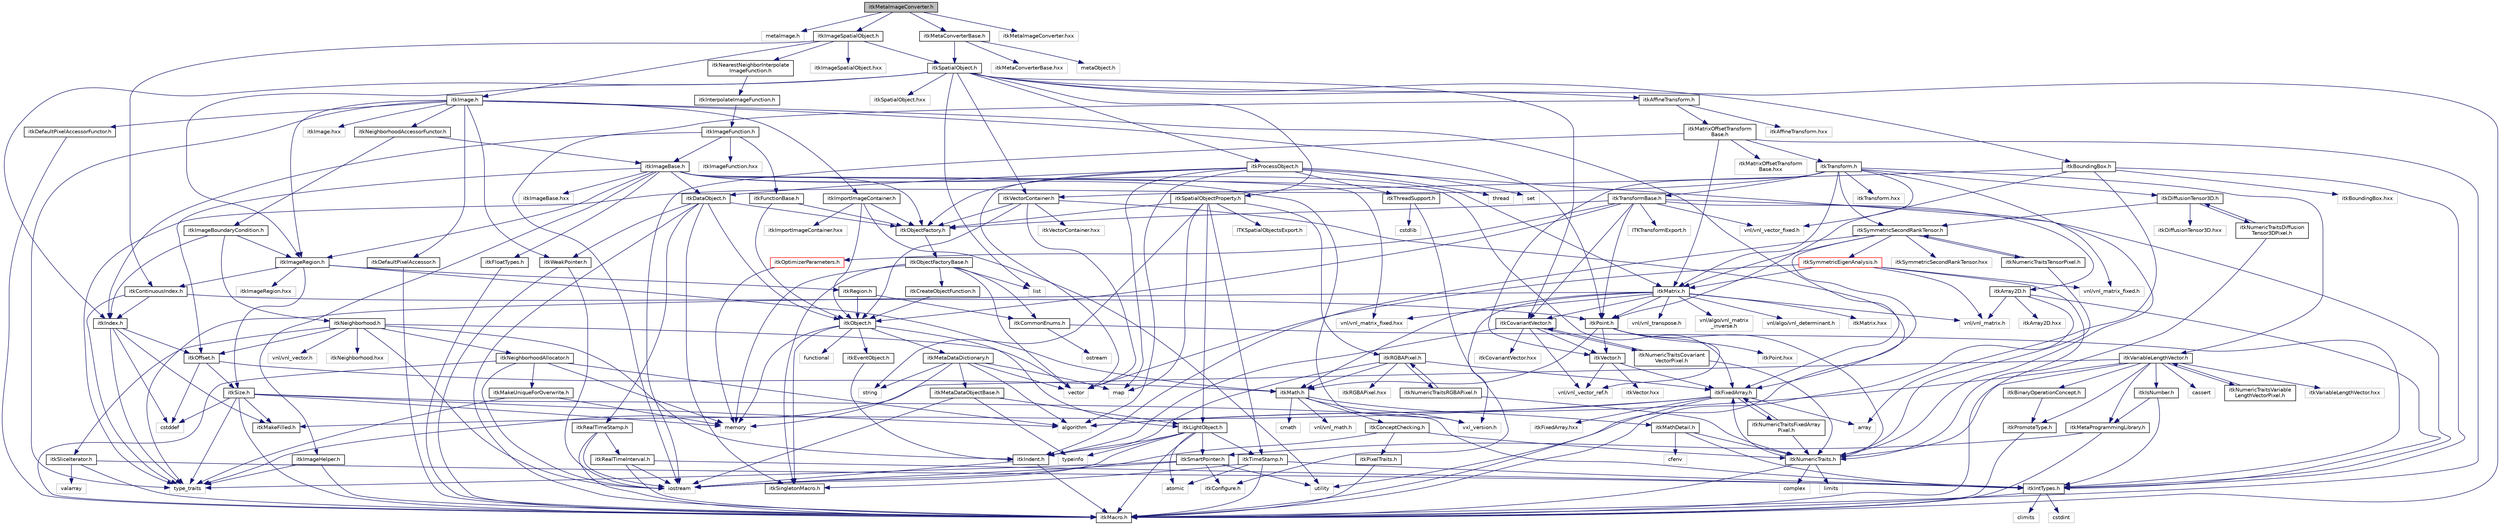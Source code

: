 digraph "itkMetaImageConverter.h"
{
 // LATEX_PDF_SIZE
  edge [fontname="Helvetica",fontsize="10",labelfontname="Helvetica",labelfontsize="10"];
  node [fontname="Helvetica",fontsize="10",shape=record];
  Node1 [label="itkMetaImageConverter.h",height=0.2,width=0.4,color="black", fillcolor="grey75", style="filled", fontcolor="black",tooltip=" "];
  Node1 -> Node2 [color="midnightblue",fontsize="10",style="solid",fontname="Helvetica"];
  Node2 [label="metaImage.h",height=0.2,width=0.4,color="grey75", fillcolor="white", style="filled",tooltip=" "];
  Node1 -> Node3 [color="midnightblue",fontsize="10",style="solid",fontname="Helvetica"];
  Node3 [label="itkMetaConverterBase.h",height=0.2,width=0.4,color="black", fillcolor="white", style="filled",URL="$itkMetaConverterBase_8h.html",tooltip=" "];
  Node3 -> Node4 [color="midnightblue",fontsize="10",style="solid",fontname="Helvetica"];
  Node4 [label="itkSpatialObject.h",height=0.2,width=0.4,color="black", fillcolor="white", style="filled",URL="$itkSpatialObject_8h.html",tooltip=" "];
  Node4 -> Node5 [color="midnightblue",fontsize="10",style="solid",fontname="Helvetica"];
  Node5 [label="itkCovariantVector.h",height=0.2,width=0.4,color="black", fillcolor="white", style="filled",URL="$itkCovariantVector_8h.html",tooltip=" "];
  Node5 -> Node6 [color="midnightblue",fontsize="10",style="solid",fontname="Helvetica"];
  Node6 [label="itkIndent.h",height=0.2,width=0.4,color="black", fillcolor="white", style="filled",URL="$itkIndent_8h.html",tooltip=" "];
  Node6 -> Node7 [color="midnightblue",fontsize="10",style="solid",fontname="Helvetica"];
  Node7 [label="itkMacro.h",height=0.2,width=0.4,color="black", fillcolor="white", style="filled",URL="$itkMacro_8h.html",tooltip=" "];
  Node6 -> Node8 [color="midnightblue",fontsize="10",style="solid",fontname="Helvetica"];
  Node8 [label="iostream",height=0.2,width=0.4,color="grey75", fillcolor="white", style="filled",tooltip=" "];
  Node5 -> Node9 [color="midnightblue",fontsize="10",style="solid",fontname="Helvetica"];
  Node9 [label="itkVector.h",height=0.2,width=0.4,color="black", fillcolor="white", style="filled",URL="$itkVector_8h.html",tooltip=" "];
  Node9 -> Node10 [color="midnightblue",fontsize="10",style="solid",fontname="Helvetica"];
  Node10 [label="itkFixedArray.h",height=0.2,width=0.4,color="black", fillcolor="white", style="filled",URL="$itkFixedArray_8h.html",tooltip=" "];
  Node10 -> Node7 [color="midnightblue",fontsize="10",style="solid",fontname="Helvetica"];
  Node10 -> Node11 [color="midnightblue",fontsize="10",style="solid",fontname="Helvetica"];
  Node11 [label="itkMakeFilled.h",height=0.2,width=0.4,color="black", fillcolor="white", style="filled",URL="$itkMakeFilled_8h.html",tooltip=" "];
  Node10 -> Node12 [color="midnightblue",fontsize="10",style="solid",fontname="Helvetica"];
  Node12 [label="algorithm",height=0.2,width=0.4,color="grey75", fillcolor="white", style="filled",tooltip=" "];
  Node10 -> Node13 [color="midnightblue",fontsize="10",style="solid",fontname="Helvetica"];
  Node13 [label="array",height=0.2,width=0.4,color="grey75", fillcolor="white", style="filled",tooltip=" "];
  Node10 -> Node14 [color="midnightblue",fontsize="10",style="solid",fontname="Helvetica"];
  Node14 [label="itkFixedArray.hxx",height=0.2,width=0.4,color="grey75", fillcolor="white", style="filled",tooltip=" "];
  Node10 -> Node15 [color="midnightblue",fontsize="10",style="solid",fontname="Helvetica"];
  Node15 [label="itkNumericTraitsFixedArray\lPixel.h",height=0.2,width=0.4,color="black", fillcolor="white", style="filled",URL="$itkNumericTraitsFixedArrayPixel_8h.html",tooltip=" "];
  Node15 -> Node16 [color="midnightblue",fontsize="10",style="solid",fontname="Helvetica"];
  Node16 [label="itkNumericTraits.h",height=0.2,width=0.4,color="black", fillcolor="white", style="filled",URL="$itkNumericTraits_8h.html",tooltip=" "];
  Node16 -> Node7 [color="midnightblue",fontsize="10",style="solid",fontname="Helvetica"];
  Node16 -> Node17 [color="midnightblue",fontsize="10",style="solid",fontname="Helvetica"];
  Node17 [label="limits",height=0.2,width=0.4,color="grey75", fillcolor="white", style="filled",tooltip=" "];
  Node16 -> Node18 [color="midnightblue",fontsize="10",style="solid",fontname="Helvetica"];
  Node18 [label="complex",height=0.2,width=0.4,color="grey75", fillcolor="white", style="filled",tooltip=" "];
  Node16 -> Node10 [color="midnightblue",fontsize="10",style="solid",fontname="Helvetica"];
  Node15 -> Node10 [color="midnightblue",fontsize="10",style="solid",fontname="Helvetica"];
  Node9 -> Node19 [color="midnightblue",fontsize="10",style="solid",fontname="Helvetica"];
  Node19 [label="vnl/vnl_vector_ref.h",height=0.2,width=0.4,color="grey75", fillcolor="white", style="filled",tooltip=" "];
  Node9 -> Node20 [color="midnightblue",fontsize="10",style="solid",fontname="Helvetica"];
  Node20 [label="itkVector.hxx",height=0.2,width=0.4,color="grey75", fillcolor="white", style="filled",tooltip=" "];
  Node5 -> Node19 [color="midnightblue",fontsize="10",style="solid",fontname="Helvetica"];
  Node5 -> Node21 [color="midnightblue",fontsize="10",style="solid",fontname="Helvetica"];
  Node21 [label="itkNumericTraitsCovariant\lVectorPixel.h",height=0.2,width=0.4,color="black", fillcolor="white", style="filled",URL="$itkNumericTraitsCovariantVectorPixel_8h.html",tooltip=" "];
  Node21 -> Node16 [color="midnightblue",fontsize="10",style="solid",fontname="Helvetica"];
  Node21 -> Node5 [color="midnightblue",fontsize="10",style="solid",fontname="Helvetica"];
  Node5 -> Node22 [color="midnightblue",fontsize="10",style="solid",fontname="Helvetica"];
  Node22 [label="itkCovariantVector.hxx",height=0.2,width=0.4,color="grey75", fillcolor="white", style="filled",tooltip=" "];
  Node4 -> Node7 [color="midnightblue",fontsize="10",style="solid",fontname="Helvetica"];
  Node4 -> Node23 [color="midnightblue",fontsize="10",style="solid",fontname="Helvetica"];
  Node23 [label="list",height=0.2,width=0.4,color="grey75", fillcolor="white", style="filled",tooltip=" "];
  Node4 -> Node24 [color="midnightblue",fontsize="10",style="solid",fontname="Helvetica"];
  Node24 [label="itkSpatialObjectProperty.h",height=0.2,width=0.4,color="black", fillcolor="white", style="filled",URL="$itkSpatialObjectProperty_8h.html",tooltip=" "];
  Node24 -> Node25 [color="midnightblue",fontsize="10",style="solid",fontname="Helvetica"];
  Node25 [label="string",height=0.2,width=0.4,color="grey75", fillcolor="white", style="filled",tooltip=" "];
  Node24 -> Node26 [color="midnightblue",fontsize="10",style="solid",fontname="Helvetica"];
  Node26 [label="map",height=0.2,width=0.4,color="grey75", fillcolor="white", style="filled",tooltip=" "];
  Node24 -> Node27 [color="midnightblue",fontsize="10",style="solid",fontname="Helvetica"];
  Node27 [label="itkLightObject.h",height=0.2,width=0.4,color="black", fillcolor="white", style="filled",URL="$itkLightObject_8h.html",tooltip=" "];
  Node27 -> Node7 [color="midnightblue",fontsize="10",style="solid",fontname="Helvetica"];
  Node27 -> Node28 [color="midnightblue",fontsize="10",style="solid",fontname="Helvetica"];
  Node28 [label="itkSmartPointer.h",height=0.2,width=0.4,color="black", fillcolor="white", style="filled",URL="$itkSmartPointer_8h.html",tooltip=" "];
  Node28 -> Node8 [color="midnightblue",fontsize="10",style="solid",fontname="Helvetica"];
  Node28 -> Node29 [color="midnightblue",fontsize="10",style="solid",fontname="Helvetica"];
  Node29 [label="utility",height=0.2,width=0.4,color="grey75", fillcolor="white", style="filled",tooltip=" "];
  Node28 -> Node30 [color="midnightblue",fontsize="10",style="solid",fontname="Helvetica"];
  Node30 [label="type_traits",height=0.2,width=0.4,color="grey75", fillcolor="white", style="filled",tooltip=" "];
  Node28 -> Node31 [color="midnightblue",fontsize="10",style="solid",fontname="Helvetica"];
  Node31 [label="itkConfigure.h",height=0.2,width=0.4,color="grey75", fillcolor="white", style="filled",tooltip=" "];
  Node27 -> Node32 [color="midnightblue",fontsize="10",style="solid",fontname="Helvetica"];
  Node32 [label="itkTimeStamp.h",height=0.2,width=0.4,color="black", fillcolor="white", style="filled",URL="$itkTimeStamp_8h.html",tooltip=" "];
  Node32 -> Node7 [color="midnightblue",fontsize="10",style="solid",fontname="Helvetica"];
  Node32 -> Node33 [color="midnightblue",fontsize="10",style="solid",fontname="Helvetica"];
  Node33 [label="itkIntTypes.h",height=0.2,width=0.4,color="black", fillcolor="white", style="filled",URL="$itkIntTypes_8h.html",tooltip=" "];
  Node33 -> Node7 [color="midnightblue",fontsize="10",style="solid",fontname="Helvetica"];
  Node33 -> Node34 [color="midnightblue",fontsize="10",style="solid",fontname="Helvetica"];
  Node34 [label="cstdint",height=0.2,width=0.4,color="grey75", fillcolor="white", style="filled",tooltip=" "];
  Node33 -> Node35 [color="midnightblue",fontsize="10",style="solid",fontname="Helvetica"];
  Node35 [label="climits",height=0.2,width=0.4,color="grey75", fillcolor="white", style="filled",tooltip=" "];
  Node32 -> Node36 [color="midnightblue",fontsize="10",style="solid",fontname="Helvetica"];
  Node36 [label="atomic",height=0.2,width=0.4,color="grey75", fillcolor="white", style="filled",tooltip=" "];
  Node32 -> Node37 [color="midnightblue",fontsize="10",style="solid",fontname="Helvetica"];
  Node37 [label="itkSingletonMacro.h",height=0.2,width=0.4,color="black", fillcolor="white", style="filled",URL="$itkSingletonMacro_8h.html",tooltip=" "];
  Node27 -> Node6 [color="midnightblue",fontsize="10",style="solid",fontname="Helvetica"];
  Node27 -> Node36 [color="midnightblue",fontsize="10",style="solid",fontname="Helvetica"];
  Node27 -> Node8 [color="midnightblue",fontsize="10",style="solid",fontname="Helvetica"];
  Node27 -> Node38 [color="midnightblue",fontsize="10",style="solid",fontname="Helvetica"];
  Node38 [label="typeinfo",height=0.2,width=0.4,color="grey75", fillcolor="white", style="filled",tooltip=" "];
  Node24 -> Node39 [color="midnightblue",fontsize="10",style="solid",fontname="Helvetica"];
  Node39 [label="itkRGBAPixel.h",height=0.2,width=0.4,color="black", fillcolor="white", style="filled",URL="$itkRGBAPixel_8h.html",tooltip=" "];
  Node39 -> Node6 [color="midnightblue",fontsize="10",style="solid",fontname="Helvetica"];
  Node39 -> Node10 [color="midnightblue",fontsize="10",style="solid",fontname="Helvetica"];
  Node39 -> Node40 [color="midnightblue",fontsize="10",style="solid",fontname="Helvetica"];
  Node40 [label="itkMath.h",height=0.2,width=0.4,color="black", fillcolor="white", style="filled",URL="$itkMath_8h.html",tooltip=" "];
  Node40 -> Node41 [color="midnightblue",fontsize="10",style="solid",fontname="Helvetica"];
  Node41 [label="cmath",height=0.2,width=0.4,color="grey75", fillcolor="white", style="filled",tooltip=" "];
  Node40 -> Node42 [color="midnightblue",fontsize="10",style="solid",fontname="Helvetica"];
  Node42 [label="itkMathDetail.h",height=0.2,width=0.4,color="black", fillcolor="white", style="filled",URL="$itkMathDetail_8h.html",tooltip=" "];
  Node42 -> Node33 [color="midnightblue",fontsize="10",style="solid",fontname="Helvetica"];
  Node42 -> Node16 [color="midnightblue",fontsize="10",style="solid",fontname="Helvetica"];
  Node42 -> Node43 [color="midnightblue",fontsize="10",style="solid",fontname="Helvetica"];
  Node43 [label="cfenv",height=0.2,width=0.4,color="grey75", fillcolor="white", style="filled",tooltip=" "];
  Node40 -> Node44 [color="midnightblue",fontsize="10",style="solid",fontname="Helvetica"];
  Node44 [label="itkConceptChecking.h",height=0.2,width=0.4,color="black", fillcolor="white", style="filled",URL="$itkConceptChecking_8h.html",tooltip=" "];
  Node44 -> Node45 [color="midnightblue",fontsize="10",style="solid",fontname="Helvetica"];
  Node45 [label="itkPixelTraits.h",height=0.2,width=0.4,color="black", fillcolor="white", style="filled",URL="$itkPixelTraits_8h.html",tooltip=" "];
  Node45 -> Node7 [color="midnightblue",fontsize="10",style="solid",fontname="Helvetica"];
  Node44 -> Node16 [color="midnightblue",fontsize="10",style="solid",fontname="Helvetica"];
  Node44 -> Node8 [color="midnightblue",fontsize="10",style="solid",fontname="Helvetica"];
  Node40 -> Node46 [color="midnightblue",fontsize="10",style="solid",fontname="Helvetica"];
  Node46 [label="vnl/vnl_math.h",height=0.2,width=0.4,color="grey75", fillcolor="white", style="filled",tooltip=" "];
  Node40 -> Node47 [color="midnightblue",fontsize="10",style="solid",fontname="Helvetica"];
  Node47 [label="vxl_version.h",height=0.2,width=0.4,color="grey75", fillcolor="white", style="filled",tooltip=" "];
  Node39 -> Node48 [color="midnightblue",fontsize="10",style="solid",fontname="Helvetica"];
  Node48 [label="itkNumericTraitsRGBAPixel.h",height=0.2,width=0.4,color="black", fillcolor="white", style="filled",URL="$itkNumericTraitsRGBAPixel_8h.html",tooltip=" "];
  Node48 -> Node16 [color="midnightblue",fontsize="10",style="solid",fontname="Helvetica"];
  Node48 -> Node39 [color="midnightblue",fontsize="10",style="solid",fontname="Helvetica"];
  Node39 -> Node49 [color="midnightblue",fontsize="10",style="solid",fontname="Helvetica"];
  Node49 [label="itkRGBAPixel.hxx",height=0.2,width=0.4,color="grey75", fillcolor="white", style="filled",tooltip=" "];
  Node24 -> Node32 [color="midnightblue",fontsize="10",style="solid",fontname="Helvetica"];
  Node24 -> Node50 [color="midnightblue",fontsize="10",style="solid",fontname="Helvetica"];
  Node50 [label="itkObjectFactory.h",height=0.2,width=0.4,color="black", fillcolor="white", style="filled",URL="$itkObjectFactory_8h.html",tooltip=" "];
  Node50 -> Node51 [color="midnightblue",fontsize="10",style="solid",fontname="Helvetica"];
  Node51 [label="itkObjectFactoryBase.h",height=0.2,width=0.4,color="black", fillcolor="white", style="filled",URL="$itkObjectFactoryBase_8h.html",tooltip=" "];
  Node51 -> Node52 [color="midnightblue",fontsize="10",style="solid",fontname="Helvetica"];
  Node52 [label="itkCreateObjectFunction.h",height=0.2,width=0.4,color="black", fillcolor="white", style="filled",URL="$itkCreateObjectFunction_8h.html",tooltip=" "];
  Node52 -> Node53 [color="midnightblue",fontsize="10",style="solid",fontname="Helvetica"];
  Node53 [label="itkObject.h",height=0.2,width=0.4,color="black", fillcolor="white", style="filled",URL="$itkObject_8h.html",tooltip=" "];
  Node53 -> Node27 [color="midnightblue",fontsize="10",style="solid",fontname="Helvetica"];
  Node53 -> Node54 [color="midnightblue",fontsize="10",style="solid",fontname="Helvetica"];
  Node54 [label="itkEventObject.h",height=0.2,width=0.4,color="black", fillcolor="white", style="filled",URL="$itkEventObject_8h.html",tooltip=" "];
  Node54 -> Node6 [color="midnightblue",fontsize="10",style="solid",fontname="Helvetica"];
  Node53 -> Node55 [color="midnightblue",fontsize="10",style="solid",fontname="Helvetica"];
  Node55 [label="itkMetaDataDictionary.h",height=0.2,width=0.4,color="black", fillcolor="white", style="filled",URL="$itkMetaDataDictionary_8h.html",tooltip=" "];
  Node55 -> Node56 [color="midnightblue",fontsize="10",style="solid",fontname="Helvetica"];
  Node56 [label="itkMetaDataObjectBase.h",height=0.2,width=0.4,color="black", fillcolor="white", style="filled",URL="$itkMetaDataObjectBase_8h.html",tooltip=" "];
  Node56 -> Node27 [color="midnightblue",fontsize="10",style="solid",fontname="Helvetica"];
  Node56 -> Node38 [color="midnightblue",fontsize="10",style="solid",fontname="Helvetica"];
  Node56 -> Node8 [color="midnightblue",fontsize="10",style="solid",fontname="Helvetica"];
  Node55 -> Node12 [color="midnightblue",fontsize="10",style="solid",fontname="Helvetica"];
  Node55 -> Node57 [color="midnightblue",fontsize="10",style="solid",fontname="Helvetica"];
  Node57 [label="vector",height=0.2,width=0.4,color="grey75", fillcolor="white", style="filled",tooltip=" "];
  Node55 -> Node26 [color="midnightblue",fontsize="10",style="solid",fontname="Helvetica"];
  Node55 -> Node25 [color="midnightblue",fontsize="10",style="solid",fontname="Helvetica"];
  Node55 -> Node58 [color="midnightblue",fontsize="10",style="solid",fontname="Helvetica"];
  Node58 [label="memory",height=0.2,width=0.4,color="grey75", fillcolor="white", style="filled",tooltip=" "];
  Node53 -> Node37 [color="midnightblue",fontsize="10",style="solid",fontname="Helvetica"];
  Node53 -> Node59 [color="midnightblue",fontsize="10",style="solid",fontname="Helvetica"];
  Node59 [label="functional",height=0.2,width=0.4,color="grey75", fillcolor="white", style="filled",tooltip=" "];
  Node53 -> Node58 [color="midnightblue",fontsize="10",style="solid",fontname="Helvetica"];
  Node51 -> Node37 [color="midnightblue",fontsize="10",style="solid",fontname="Helvetica"];
  Node51 -> Node60 [color="midnightblue",fontsize="10",style="solid",fontname="Helvetica"];
  Node60 [label="itkCommonEnums.h",height=0.2,width=0.4,color="black", fillcolor="white", style="filled",URL="$itkCommonEnums_8h.html",tooltip=" "];
  Node60 -> Node33 [color="midnightblue",fontsize="10",style="solid",fontname="Helvetica"];
  Node60 -> Node61 [color="midnightblue",fontsize="10",style="solid",fontname="Helvetica"];
  Node61 [label="ostream",height=0.2,width=0.4,color="grey75", fillcolor="white", style="filled",tooltip=" "];
  Node51 -> Node23 [color="midnightblue",fontsize="10",style="solid",fontname="Helvetica"];
  Node51 -> Node58 [color="midnightblue",fontsize="10",style="solid",fontname="Helvetica"];
  Node51 -> Node57 [color="midnightblue",fontsize="10",style="solid",fontname="Helvetica"];
  Node24 -> Node62 [color="midnightblue",fontsize="10",style="solid",fontname="Helvetica"];
  Node62 [label="ITKSpatialObjectsExport.h",height=0.2,width=0.4,color="grey75", fillcolor="white", style="filled",tooltip=" "];
  Node4 -> Node63 [color="midnightblue",fontsize="10",style="solid",fontname="Helvetica"];
  Node63 [label="itkProcessObject.h",height=0.2,width=0.4,color="black", fillcolor="white", style="filled",URL="$itkProcessObject_8h.html",tooltip=" "];
  Node63 -> Node64 [color="midnightblue",fontsize="10",style="solid",fontname="Helvetica"];
  Node64 [label="itkDataObject.h",height=0.2,width=0.4,color="black", fillcolor="white", style="filled",URL="$itkDataObject_8h.html",tooltip=" "];
  Node64 -> Node53 [color="midnightblue",fontsize="10",style="solid",fontname="Helvetica"];
  Node64 -> Node7 [color="midnightblue",fontsize="10",style="solid",fontname="Helvetica"];
  Node64 -> Node37 [color="midnightblue",fontsize="10",style="solid",fontname="Helvetica"];
  Node64 -> Node65 [color="midnightblue",fontsize="10",style="solid",fontname="Helvetica"];
  Node65 [label="itkWeakPointer.h",height=0.2,width=0.4,color="black", fillcolor="white", style="filled",URL="$itkWeakPointer_8h.html",tooltip=" "];
  Node65 -> Node7 [color="midnightblue",fontsize="10",style="solid",fontname="Helvetica"];
  Node65 -> Node8 [color="midnightblue",fontsize="10",style="solid",fontname="Helvetica"];
  Node64 -> Node66 [color="midnightblue",fontsize="10",style="solid",fontname="Helvetica"];
  Node66 [label="itkRealTimeStamp.h",height=0.2,width=0.4,color="black", fillcolor="white", style="filled",URL="$itkRealTimeStamp_8h.html",tooltip=" "];
  Node66 -> Node67 [color="midnightblue",fontsize="10",style="solid",fontname="Helvetica"];
  Node67 [label="itkRealTimeInterval.h",height=0.2,width=0.4,color="black", fillcolor="white", style="filled",URL="$itkRealTimeInterval_8h.html",tooltip=" "];
  Node67 -> Node33 [color="midnightblue",fontsize="10",style="solid",fontname="Helvetica"];
  Node67 -> Node7 [color="midnightblue",fontsize="10",style="solid",fontname="Helvetica"];
  Node67 -> Node8 [color="midnightblue",fontsize="10",style="solid",fontname="Helvetica"];
  Node66 -> Node7 [color="midnightblue",fontsize="10",style="solid",fontname="Helvetica"];
  Node66 -> Node8 [color="midnightblue",fontsize="10",style="solid",fontname="Helvetica"];
  Node64 -> Node50 [color="midnightblue",fontsize="10",style="solid",fontname="Helvetica"];
  Node63 -> Node50 [color="midnightblue",fontsize="10",style="solid",fontname="Helvetica"];
  Node63 -> Node16 [color="midnightblue",fontsize="10",style="solid",fontname="Helvetica"];
  Node63 -> Node68 [color="midnightblue",fontsize="10",style="solid",fontname="Helvetica"];
  Node68 [label="itkThreadSupport.h",height=0.2,width=0.4,color="black", fillcolor="white", style="filled",URL="$itkThreadSupport_8h.html",tooltip=" "];
  Node68 -> Node69 [color="midnightblue",fontsize="10",style="solid",fontname="Helvetica"];
  Node69 [label="cstdlib",height=0.2,width=0.4,color="grey75", fillcolor="white", style="filled",tooltip=" "];
  Node68 -> Node31 [color="midnightblue",fontsize="10",style="solid",fontname="Helvetica"];
  Node63 -> Node57 [color="midnightblue",fontsize="10",style="solid",fontname="Helvetica"];
  Node63 -> Node26 [color="midnightblue",fontsize="10",style="solid",fontname="Helvetica"];
  Node63 -> Node70 [color="midnightblue",fontsize="10",style="solid",fontname="Helvetica"];
  Node70 [label="set",height=0.2,width=0.4,color="grey75", fillcolor="white", style="filled",tooltip=" "];
  Node63 -> Node12 [color="midnightblue",fontsize="10",style="solid",fontname="Helvetica"];
  Node63 -> Node71 [color="midnightblue",fontsize="10",style="solid",fontname="Helvetica"];
  Node71 [label="thread",height=0.2,width=0.4,color="grey75", fillcolor="white", style="filled",tooltip=" "];
  Node4 -> Node72 [color="midnightblue",fontsize="10",style="solid",fontname="Helvetica"];
  Node72 [label="itkIndex.h",height=0.2,width=0.4,color="black", fillcolor="white", style="filled",URL="$itkIndex_8h.html",tooltip=" "];
  Node72 -> Node11 [color="midnightblue",fontsize="10",style="solid",fontname="Helvetica"];
  Node72 -> Node73 [color="midnightblue",fontsize="10",style="solid",fontname="Helvetica"];
  Node73 [label="itkOffset.h",height=0.2,width=0.4,color="black", fillcolor="white", style="filled",URL="$itkOffset_8h.html",tooltip=" "];
  Node73 -> Node74 [color="midnightblue",fontsize="10",style="solid",fontname="Helvetica"];
  Node74 [label="itkSize.h",height=0.2,width=0.4,color="black", fillcolor="white", style="filled",URL="$itkSize_8h.html",tooltip=" "];
  Node74 -> Node33 [color="midnightblue",fontsize="10",style="solid",fontname="Helvetica"];
  Node74 -> Node7 [color="midnightblue",fontsize="10",style="solid",fontname="Helvetica"];
  Node74 -> Node11 [color="midnightblue",fontsize="10",style="solid",fontname="Helvetica"];
  Node74 -> Node12 [color="midnightblue",fontsize="10",style="solid",fontname="Helvetica"];
  Node74 -> Node75 [color="midnightblue",fontsize="10",style="solid",fontname="Helvetica"];
  Node75 [label="cstddef",height=0.2,width=0.4,color="grey75", fillcolor="white", style="filled",tooltip=" "];
  Node74 -> Node30 [color="midnightblue",fontsize="10",style="solid",fontname="Helvetica"];
  Node74 -> Node58 [color="midnightblue",fontsize="10",style="solid",fontname="Helvetica"];
  Node73 -> Node40 [color="midnightblue",fontsize="10",style="solid",fontname="Helvetica"];
  Node73 -> Node75 [color="midnightblue",fontsize="10",style="solid",fontname="Helvetica"];
  Node72 -> Node75 [color="midnightblue",fontsize="10",style="solid",fontname="Helvetica"];
  Node72 -> Node30 [color="midnightblue",fontsize="10",style="solid",fontname="Helvetica"];
  Node4 -> Node76 [color="midnightblue",fontsize="10",style="solid",fontname="Helvetica"];
  Node76 [label="itkImageRegion.h",height=0.2,width=0.4,color="black", fillcolor="white", style="filled",URL="$itkImageRegion_8h.html",tooltip=" "];
  Node76 -> Node77 [color="midnightblue",fontsize="10",style="solid",fontname="Helvetica"];
  Node77 [label="itkRegion.h",height=0.2,width=0.4,color="black", fillcolor="white", style="filled",URL="$itkRegion_8h.html",tooltip=" "];
  Node77 -> Node53 [color="midnightblue",fontsize="10",style="solid",fontname="Helvetica"];
  Node77 -> Node60 [color="midnightblue",fontsize="10",style="solid",fontname="Helvetica"];
  Node76 -> Node74 [color="midnightblue",fontsize="10",style="solid",fontname="Helvetica"];
  Node76 -> Node78 [color="midnightblue",fontsize="10",style="solid",fontname="Helvetica"];
  Node78 [label="itkContinuousIndex.h",height=0.2,width=0.4,color="black", fillcolor="white", style="filled",URL="$itkContinuousIndex_8h.html",tooltip=" "];
  Node78 -> Node79 [color="midnightblue",fontsize="10",style="solid",fontname="Helvetica"];
  Node79 [label="itkPoint.h",height=0.2,width=0.4,color="black", fillcolor="white", style="filled",URL="$itkPoint_8h.html",tooltip=" "];
  Node79 -> Node16 [color="midnightblue",fontsize="10",style="solid",fontname="Helvetica"];
  Node79 -> Node9 [color="midnightblue",fontsize="10",style="solid",fontname="Helvetica"];
  Node79 -> Node19 [color="midnightblue",fontsize="10",style="solid",fontname="Helvetica"];
  Node79 -> Node40 [color="midnightblue",fontsize="10",style="solid",fontname="Helvetica"];
  Node79 -> Node80 [color="midnightblue",fontsize="10",style="solid",fontname="Helvetica"];
  Node80 [label="itkPoint.hxx",height=0.2,width=0.4,color="grey75", fillcolor="white", style="filled",tooltip=" "];
  Node78 -> Node72 [color="midnightblue",fontsize="10",style="solid",fontname="Helvetica"];
  Node78 -> Node30 [color="midnightblue",fontsize="10",style="solid",fontname="Helvetica"];
  Node76 -> Node40 [color="midnightblue",fontsize="10",style="solid",fontname="Helvetica"];
  Node76 -> Node81 [color="midnightblue",fontsize="10",style="solid",fontname="Helvetica"];
  Node81 [label="itkImageRegion.hxx",height=0.2,width=0.4,color="grey75", fillcolor="white", style="filled",tooltip=" "];
  Node4 -> Node82 [color="midnightblue",fontsize="10",style="solid",fontname="Helvetica"];
  Node82 [label="itkAffineTransform.h",height=0.2,width=0.4,color="black", fillcolor="white", style="filled",URL="$itkAffineTransform_8h.html",tooltip=" "];
  Node82 -> Node83 [color="midnightblue",fontsize="10",style="solid",fontname="Helvetica"];
  Node83 [label="itkMatrixOffsetTransform\lBase.h",height=0.2,width=0.4,color="black", fillcolor="white", style="filled",URL="$itkMatrixOffsetTransformBase_8h.html",tooltip=" "];
  Node83 -> Node7 [color="midnightblue",fontsize="10",style="solid",fontname="Helvetica"];
  Node83 -> Node84 [color="midnightblue",fontsize="10",style="solid",fontname="Helvetica"];
  Node84 [label="itkMatrix.h",height=0.2,width=0.4,color="black", fillcolor="white", style="filled",URL="$itkMatrix_8h.html",tooltip=" "];
  Node84 -> Node79 [color="midnightblue",fontsize="10",style="solid",fontname="Helvetica"];
  Node84 -> Node5 [color="midnightblue",fontsize="10",style="solid",fontname="Helvetica"];
  Node84 -> Node47 [color="midnightblue",fontsize="10",style="solid",fontname="Helvetica"];
  Node84 -> Node85 [color="midnightblue",fontsize="10",style="solid",fontname="Helvetica"];
  Node85 [label="vnl/vnl_matrix_fixed.hxx",height=0.2,width=0.4,color="grey75", fillcolor="white", style="filled",tooltip=" "];
  Node84 -> Node86 [color="midnightblue",fontsize="10",style="solid",fontname="Helvetica"];
  Node86 [label="vnl/vnl_transpose.h",height=0.2,width=0.4,color="grey75", fillcolor="white", style="filled",tooltip=" "];
  Node84 -> Node87 [color="midnightblue",fontsize="10",style="solid",fontname="Helvetica"];
  Node87 [label="vnl/algo/vnl_matrix\l_inverse.h",height=0.2,width=0.4,color="grey75", fillcolor="white", style="filled",tooltip=" "];
  Node84 -> Node88 [color="midnightblue",fontsize="10",style="solid",fontname="Helvetica"];
  Node88 [label="vnl/vnl_matrix.h",height=0.2,width=0.4,color="grey75", fillcolor="white", style="filled",tooltip=" "];
  Node84 -> Node89 [color="midnightblue",fontsize="10",style="solid",fontname="Helvetica"];
  Node89 [label="vnl/algo/vnl_determinant.h",height=0.2,width=0.4,color="grey75", fillcolor="white", style="filled",tooltip=" "];
  Node84 -> Node40 [color="midnightblue",fontsize="10",style="solid",fontname="Helvetica"];
  Node84 -> Node30 [color="midnightblue",fontsize="10",style="solid",fontname="Helvetica"];
  Node84 -> Node90 [color="midnightblue",fontsize="10",style="solid",fontname="Helvetica"];
  Node90 [label="itkMatrix.hxx",height=0.2,width=0.4,color="grey75", fillcolor="white", style="filled",tooltip=" "];
  Node83 -> Node91 [color="midnightblue",fontsize="10",style="solid",fontname="Helvetica"];
  Node91 [label="itkTransform.h",height=0.2,width=0.4,color="black", fillcolor="white", style="filled",URL="$itkTransform_8h.html",tooltip=" "];
  Node91 -> Node30 [color="midnightblue",fontsize="10",style="solid",fontname="Helvetica"];
  Node91 -> Node92 [color="midnightblue",fontsize="10",style="solid",fontname="Helvetica"];
  Node92 [label="itkTransformBase.h",height=0.2,width=0.4,color="black", fillcolor="white", style="filled",URL="$itkTransformBase_8h.html",tooltip=" "];
  Node92 -> Node93 [color="midnightblue",fontsize="10",style="solid",fontname="Helvetica"];
  Node93 [label="ITKTransformExport.h",height=0.2,width=0.4,color="grey75", fillcolor="white", style="filled",tooltip=" "];
  Node92 -> Node53 [color="midnightblue",fontsize="10",style="solid",fontname="Helvetica"];
  Node92 -> Node79 [color="midnightblue",fontsize="10",style="solid",fontname="Helvetica"];
  Node92 -> Node5 [color="midnightblue",fontsize="10",style="solid",fontname="Helvetica"];
  Node92 -> Node94 [color="midnightblue",fontsize="10",style="solid",fontname="Helvetica"];
  Node94 [label="vnl/vnl_vector_fixed.h",height=0.2,width=0.4,color="grey75", fillcolor="white", style="filled",tooltip=" "];
  Node92 -> Node95 [color="midnightblue",fontsize="10",style="solid",fontname="Helvetica"];
  Node95 [label="itkArray2D.h",height=0.2,width=0.4,color="black", fillcolor="white", style="filled",URL="$itkArray2D_8h.html",tooltip=" "];
  Node95 -> Node7 [color="midnightblue",fontsize="10",style="solid",fontname="Helvetica"];
  Node95 -> Node33 [color="midnightblue",fontsize="10",style="solid",fontname="Helvetica"];
  Node95 -> Node88 [color="midnightblue",fontsize="10",style="solid",fontname="Helvetica"];
  Node95 -> Node96 [color="midnightblue",fontsize="10",style="solid",fontname="Helvetica"];
  Node96 [label="itkArray2D.hxx",height=0.2,width=0.4,color="grey75", fillcolor="white", style="filled",tooltip=" "];
  Node92 -> Node97 [color="midnightblue",fontsize="10",style="solid",fontname="Helvetica"];
  Node97 [label="itkOptimizerParameters.h",height=0.2,width=0.4,color="red", fillcolor="white", style="filled",URL="$itkOptimizerParameters_8h.html",tooltip=" "];
  Node97 -> Node58 [color="midnightblue",fontsize="10",style="solid",fontname="Helvetica"];
  Node92 -> Node50 [color="midnightblue",fontsize="10",style="solid",fontname="Helvetica"];
  Node92 -> Node33 [color="midnightblue",fontsize="10",style="solid",fontname="Helvetica"];
  Node91 -> Node9 [color="midnightblue",fontsize="10",style="solid",fontname="Helvetica"];
  Node91 -> Node102 [color="midnightblue",fontsize="10",style="solid",fontname="Helvetica"];
  Node102 [label="itkSymmetricSecondRankTensor.h",height=0.2,width=0.4,color="black", fillcolor="white", style="filled",URL="$itkSymmetricSecondRankTensor_8h.html",tooltip=" "];
  Node102 -> Node6 [color="midnightblue",fontsize="10",style="solid",fontname="Helvetica"];
  Node102 -> Node10 [color="midnightblue",fontsize="10",style="solid",fontname="Helvetica"];
  Node102 -> Node84 [color="midnightblue",fontsize="10",style="solid",fontname="Helvetica"];
  Node102 -> Node103 [color="midnightblue",fontsize="10",style="solid",fontname="Helvetica"];
  Node103 [label="itkSymmetricEigenAnalysis.h",height=0.2,width=0.4,color="red", fillcolor="white", style="filled",URL="$itkSymmetricEigenAnalysis_8h.html",tooltip=" "];
  Node103 -> Node7 [color="midnightblue",fontsize="10",style="solid",fontname="Helvetica"];
  Node103 -> Node57 [color="midnightblue",fontsize="10",style="solid",fontname="Helvetica"];
  Node103 -> Node88 [color="midnightblue",fontsize="10",style="solid",fontname="Helvetica"];
  Node103 -> Node107 [color="midnightblue",fontsize="10",style="solid",fontname="Helvetica"];
  Node107 [label="vnl/vnl_matrix_fixed.h",height=0.2,width=0.4,color="grey75", fillcolor="white", style="filled",tooltip=" "];
  Node103 -> Node84 [color="midnightblue",fontsize="10",style="solid",fontname="Helvetica"];
  Node102 -> Node109 [color="midnightblue",fontsize="10",style="solid",fontname="Helvetica"];
  Node109 [label="itkNumericTraitsTensorPixel.h",height=0.2,width=0.4,color="black", fillcolor="white", style="filled",URL="$itkNumericTraitsTensorPixel_8h.html",tooltip=" "];
  Node109 -> Node16 [color="midnightblue",fontsize="10",style="solid",fontname="Helvetica"];
  Node109 -> Node102 [color="midnightblue",fontsize="10",style="solid",fontname="Helvetica"];
  Node102 -> Node110 [color="midnightblue",fontsize="10",style="solid",fontname="Helvetica"];
  Node110 [label="itkSymmetricSecondRankTensor.hxx",height=0.2,width=0.4,color="grey75", fillcolor="white", style="filled",tooltip=" "];
  Node91 -> Node111 [color="midnightblue",fontsize="10",style="solid",fontname="Helvetica"];
  Node111 [label="itkDiffusionTensor3D.h",height=0.2,width=0.4,color="black", fillcolor="white", style="filled",URL="$itkDiffusionTensor3D_8h.html",tooltip=" "];
  Node111 -> Node102 [color="midnightblue",fontsize="10",style="solid",fontname="Helvetica"];
  Node111 -> Node112 [color="midnightblue",fontsize="10",style="solid",fontname="Helvetica"];
  Node112 [label="itkNumericTraitsDiffusion\lTensor3DPixel.h",height=0.2,width=0.4,color="black", fillcolor="white", style="filled",URL="$itkNumericTraitsDiffusionTensor3DPixel_8h.html",tooltip=" "];
  Node112 -> Node16 [color="midnightblue",fontsize="10",style="solid",fontname="Helvetica"];
  Node112 -> Node111 [color="midnightblue",fontsize="10",style="solid",fontname="Helvetica"];
  Node111 -> Node113 [color="midnightblue",fontsize="10",style="solid",fontname="Helvetica"];
  Node113 [label="itkDiffusionTensor3D.hxx",height=0.2,width=0.4,color="grey75", fillcolor="white", style="filled",tooltip=" "];
  Node91 -> Node114 [color="midnightblue",fontsize="10",style="solid",fontname="Helvetica"];
  Node114 [label="itkVariableLengthVector.h",height=0.2,width=0.4,color="black", fillcolor="white", style="filled",URL="$itkVariableLengthVector_8h.html",tooltip=" "];
  Node114 -> Node115 [color="midnightblue",fontsize="10",style="solid",fontname="Helvetica"];
  Node115 [label="cassert",height=0.2,width=0.4,color="grey75", fillcolor="white", style="filled",tooltip=" "];
  Node114 -> Node12 [color="midnightblue",fontsize="10",style="solid",fontname="Helvetica"];
  Node114 -> Node30 [color="midnightblue",fontsize="10",style="solid",fontname="Helvetica"];
  Node114 -> Node16 [color="midnightblue",fontsize="10",style="solid",fontname="Helvetica"];
  Node114 -> Node116 [color="midnightblue",fontsize="10",style="solid",fontname="Helvetica"];
  Node116 [label="itkMetaProgrammingLibrary.h",height=0.2,width=0.4,color="black", fillcolor="white", style="filled",URL="$itkMetaProgrammingLibrary_8h.html",tooltip=" "];
  Node116 -> Node7 [color="midnightblue",fontsize="10",style="solid",fontname="Helvetica"];
  Node116 -> Node28 [color="midnightblue",fontsize="10",style="solid",fontname="Helvetica"];
  Node114 -> Node117 [color="midnightblue",fontsize="10",style="solid",fontname="Helvetica"];
  Node117 [label="itkIsNumber.h",height=0.2,width=0.4,color="black", fillcolor="white", style="filled",URL="$itkIsNumber_8h.html",tooltip=" "];
  Node117 -> Node116 [color="midnightblue",fontsize="10",style="solid",fontname="Helvetica"];
  Node117 -> Node33 [color="midnightblue",fontsize="10",style="solid",fontname="Helvetica"];
  Node114 -> Node118 [color="midnightblue",fontsize="10",style="solid",fontname="Helvetica"];
  Node118 [label="itkPromoteType.h",height=0.2,width=0.4,color="black", fillcolor="white", style="filled",URL="$itkPromoteType_8h.html",tooltip=" "];
  Node118 -> Node7 [color="midnightblue",fontsize="10",style="solid",fontname="Helvetica"];
  Node114 -> Node119 [color="midnightblue",fontsize="10",style="solid",fontname="Helvetica"];
  Node119 [label="itkBinaryOperationConcept.h",height=0.2,width=0.4,color="black", fillcolor="white", style="filled",URL="$itkBinaryOperationConcept_8h.html",tooltip=" "];
  Node119 -> Node118 [color="midnightblue",fontsize="10",style="solid",fontname="Helvetica"];
  Node114 -> Node120 [color="midnightblue",fontsize="10",style="solid",fontname="Helvetica"];
  Node120 [label="itkNumericTraitsVariable\lLengthVectorPixel.h",height=0.2,width=0.4,color="black", fillcolor="white", style="filled",URL="$itkNumericTraitsVariableLengthVectorPixel_8h.html",tooltip=" "];
  Node120 -> Node114 [color="midnightblue",fontsize="10",style="solid",fontname="Helvetica"];
  Node114 -> Node121 [color="midnightblue",fontsize="10",style="solid",fontname="Helvetica"];
  Node121 [label="itkVariableLengthVector.hxx",height=0.2,width=0.4,color="grey75", fillcolor="white", style="filled",tooltip=" "];
  Node91 -> Node94 [color="midnightblue",fontsize="10",style="solid",fontname="Helvetica"];
  Node91 -> Node107 [color="midnightblue",fontsize="10",style="solid",fontname="Helvetica"];
  Node91 -> Node84 [color="midnightblue",fontsize="10",style="solid",fontname="Helvetica"];
  Node91 -> Node122 [color="midnightblue",fontsize="10",style="solid",fontname="Helvetica"];
  Node122 [label="itkTransform.hxx",height=0.2,width=0.4,color="grey75", fillcolor="white", style="filled",tooltip=" "];
  Node83 -> Node8 [color="midnightblue",fontsize="10",style="solid",fontname="Helvetica"];
  Node83 -> Node123 [color="midnightblue",fontsize="10",style="solid",fontname="Helvetica"];
  Node123 [label="itkMatrixOffsetTransform\lBase.hxx",height=0.2,width=0.4,color="grey75", fillcolor="white", style="filled",tooltip=" "];
  Node82 -> Node8 [color="midnightblue",fontsize="10",style="solid",fontname="Helvetica"];
  Node82 -> Node124 [color="midnightblue",fontsize="10",style="solid",fontname="Helvetica"];
  Node124 [label="itkAffineTransform.hxx",height=0.2,width=0.4,color="grey75", fillcolor="white", style="filled",tooltip=" "];
  Node4 -> Node125 [color="midnightblue",fontsize="10",style="solid",fontname="Helvetica"];
  Node125 [label="itkVectorContainer.h",height=0.2,width=0.4,color="black", fillcolor="white", style="filled",URL="$itkVectorContainer_8h.html",tooltip=" "];
  Node125 -> Node53 [color="midnightblue",fontsize="10",style="solid",fontname="Helvetica"];
  Node125 -> Node50 [color="midnightblue",fontsize="10",style="solid",fontname="Helvetica"];
  Node125 -> Node29 [color="midnightblue",fontsize="10",style="solid",fontname="Helvetica"];
  Node125 -> Node57 [color="midnightblue",fontsize="10",style="solid",fontname="Helvetica"];
  Node125 -> Node126 [color="midnightblue",fontsize="10",style="solid",fontname="Helvetica"];
  Node126 [label="itkVectorContainer.hxx",height=0.2,width=0.4,color="grey75", fillcolor="white", style="filled",tooltip=" "];
  Node4 -> Node127 [color="midnightblue",fontsize="10",style="solid",fontname="Helvetica"];
  Node127 [label="itkBoundingBox.h",height=0.2,width=0.4,color="black", fillcolor="white", style="filled",URL="$itkBoundingBox_8h.html",tooltip=" "];
  Node127 -> Node79 [color="midnightblue",fontsize="10",style="solid",fontname="Helvetica"];
  Node127 -> Node125 [color="midnightblue",fontsize="10",style="solid",fontname="Helvetica"];
  Node127 -> Node33 [color="midnightblue",fontsize="10",style="solid",fontname="Helvetica"];
  Node127 -> Node13 [color="midnightblue",fontsize="10",style="solid",fontname="Helvetica"];
  Node127 -> Node128 [color="midnightblue",fontsize="10",style="solid",fontname="Helvetica"];
  Node128 [label="itkBoundingBox.hxx",height=0.2,width=0.4,color="grey75", fillcolor="white", style="filled",tooltip=" "];
  Node4 -> Node129 [color="midnightblue",fontsize="10",style="solid",fontname="Helvetica"];
  Node129 [label="itkSpatialObject.hxx",height=0.2,width=0.4,color="grey75", fillcolor="white", style="filled",tooltip=" "];
  Node3 -> Node130 [color="midnightblue",fontsize="10",style="solid",fontname="Helvetica"];
  Node130 [label="metaObject.h",height=0.2,width=0.4,color="grey75", fillcolor="white", style="filled",tooltip=" "];
  Node3 -> Node131 [color="midnightblue",fontsize="10",style="solid",fontname="Helvetica"];
  Node131 [label="itkMetaConverterBase.hxx",height=0.2,width=0.4,color="grey75", fillcolor="white", style="filled",tooltip=" "];
  Node1 -> Node132 [color="midnightblue",fontsize="10",style="solid",fontname="Helvetica"];
  Node132 [label="itkImageSpatialObject.h",height=0.2,width=0.4,color="black", fillcolor="white", style="filled",URL="$itkImageSpatialObject_8h.html",tooltip=" "];
  Node132 -> Node133 [color="midnightblue",fontsize="10",style="solid",fontname="Helvetica"];
  Node133 [label="itkImage.h",height=0.2,width=0.4,color="black", fillcolor="white", style="filled",URL="$itkImage_8h.html",tooltip=" "];
  Node133 -> Node76 [color="midnightblue",fontsize="10",style="solid",fontname="Helvetica"];
  Node133 -> Node134 [color="midnightblue",fontsize="10",style="solid",fontname="Helvetica"];
  Node134 [label="itkImportImageContainer.h",height=0.2,width=0.4,color="black", fillcolor="white", style="filled",URL="$itkImportImageContainer_8h.html",tooltip=" "];
  Node134 -> Node53 [color="midnightblue",fontsize="10",style="solid",fontname="Helvetica"];
  Node134 -> Node50 [color="midnightblue",fontsize="10",style="solid",fontname="Helvetica"];
  Node134 -> Node29 [color="midnightblue",fontsize="10",style="solid",fontname="Helvetica"];
  Node134 -> Node135 [color="midnightblue",fontsize="10",style="solid",fontname="Helvetica"];
  Node135 [label="itkImportImageContainer.hxx",height=0.2,width=0.4,color="grey75", fillcolor="white", style="filled",tooltip=" "];
  Node133 -> Node136 [color="midnightblue",fontsize="10",style="solid",fontname="Helvetica"];
  Node136 [label="itkDefaultPixelAccessor.h",height=0.2,width=0.4,color="black", fillcolor="white", style="filled",URL="$itkDefaultPixelAccessor_8h.html",tooltip=" "];
  Node136 -> Node7 [color="midnightblue",fontsize="10",style="solid",fontname="Helvetica"];
  Node133 -> Node137 [color="midnightblue",fontsize="10",style="solid",fontname="Helvetica"];
  Node137 [label="itkDefaultPixelAccessorFunctor.h",height=0.2,width=0.4,color="black", fillcolor="white", style="filled",URL="$itkDefaultPixelAccessorFunctor_8h.html",tooltip=" "];
  Node137 -> Node7 [color="midnightblue",fontsize="10",style="solid",fontname="Helvetica"];
  Node133 -> Node79 [color="midnightblue",fontsize="10",style="solid",fontname="Helvetica"];
  Node133 -> Node10 [color="midnightblue",fontsize="10",style="solid",fontname="Helvetica"];
  Node133 -> Node65 [color="midnightblue",fontsize="10",style="solid",fontname="Helvetica"];
  Node133 -> Node138 [color="midnightblue",fontsize="10",style="solid",fontname="Helvetica"];
  Node138 [label="itkNeighborhoodAccessorFunctor.h",height=0.2,width=0.4,color="black", fillcolor="white", style="filled",URL="$itkNeighborhoodAccessorFunctor_8h.html",tooltip=" "];
  Node138 -> Node139 [color="midnightblue",fontsize="10",style="solid",fontname="Helvetica"];
  Node139 [label="itkImageBoundaryCondition.h",height=0.2,width=0.4,color="black", fillcolor="white", style="filled",URL="$itkImageBoundaryCondition_8h.html",tooltip=" "];
  Node139 -> Node72 [color="midnightblue",fontsize="10",style="solid",fontname="Helvetica"];
  Node139 -> Node140 [color="midnightblue",fontsize="10",style="solid",fontname="Helvetica"];
  Node140 [label="itkNeighborhood.h",height=0.2,width=0.4,color="black", fillcolor="white", style="filled",URL="$itkNeighborhood_8h.html",tooltip=" "];
  Node140 -> Node8 [color="midnightblue",fontsize="10",style="solid",fontname="Helvetica"];
  Node140 -> Node141 [color="midnightblue",fontsize="10",style="solid",fontname="Helvetica"];
  Node141 [label="itkNeighborhoodAllocator.h",height=0.2,width=0.4,color="black", fillcolor="white", style="filled",URL="$itkNeighborhoodAllocator_8h.html",tooltip=" "];
  Node141 -> Node142 [color="midnightblue",fontsize="10",style="solid",fontname="Helvetica"];
  Node142 [label="itkMakeUniqueForOverwrite.h",height=0.2,width=0.4,color="black", fillcolor="white", style="filled",URL="$itkMakeUniqueForOverwrite_8h.html",tooltip=" "];
  Node142 -> Node58 [color="midnightblue",fontsize="10",style="solid",fontname="Helvetica"];
  Node142 -> Node30 [color="midnightblue",fontsize="10",style="solid",fontname="Helvetica"];
  Node141 -> Node12 [color="midnightblue",fontsize="10",style="solid",fontname="Helvetica"];
  Node141 -> Node8 [color="midnightblue",fontsize="10",style="solid",fontname="Helvetica"];
  Node141 -> Node58 [color="midnightblue",fontsize="10",style="solid",fontname="Helvetica"];
  Node141 -> Node7 [color="midnightblue",fontsize="10",style="solid",fontname="Helvetica"];
  Node140 -> Node6 [color="midnightblue",fontsize="10",style="solid",fontname="Helvetica"];
  Node140 -> Node143 [color="midnightblue",fontsize="10",style="solid",fontname="Helvetica"];
  Node143 [label="itkSliceIterator.h",height=0.2,width=0.4,color="black", fillcolor="white", style="filled",URL="$itkSliceIterator_8h.html",tooltip=" "];
  Node143 -> Node7 [color="midnightblue",fontsize="10",style="solid",fontname="Helvetica"];
  Node143 -> Node33 [color="midnightblue",fontsize="10",style="solid",fontname="Helvetica"];
  Node143 -> Node144 [color="midnightblue",fontsize="10",style="solid",fontname="Helvetica"];
  Node144 [label="valarray",height=0.2,width=0.4,color="grey75", fillcolor="white", style="filled",tooltip=" "];
  Node140 -> Node99 [color="midnightblue",fontsize="10",style="solid",fontname="Helvetica"];
  Node99 [label="vnl/vnl_vector.h",height=0.2,width=0.4,color="grey75", fillcolor="white", style="filled",tooltip=" "];
  Node140 -> Node73 [color="midnightblue",fontsize="10",style="solid",fontname="Helvetica"];
  Node140 -> Node57 [color="midnightblue",fontsize="10",style="solid",fontname="Helvetica"];
  Node140 -> Node145 [color="midnightblue",fontsize="10",style="solid",fontname="Helvetica"];
  Node145 [label="itkNeighborhood.hxx",height=0.2,width=0.4,color="grey75", fillcolor="white", style="filled",tooltip=" "];
  Node139 -> Node76 [color="midnightblue",fontsize="10",style="solid",fontname="Helvetica"];
  Node138 -> Node146 [color="midnightblue",fontsize="10",style="solid",fontname="Helvetica"];
  Node146 [label="itkImageBase.h",height=0.2,width=0.4,color="black", fillcolor="white", style="filled",URL="$itkImageBase_8h.html",tooltip=" "];
  Node146 -> Node64 [color="midnightblue",fontsize="10",style="solid",fontname="Helvetica"];
  Node146 -> Node76 [color="midnightblue",fontsize="10",style="solid",fontname="Helvetica"];
  Node146 -> Node84 [color="midnightblue",fontsize="10",style="solid",fontname="Helvetica"];
  Node146 -> Node50 [color="midnightblue",fontsize="10",style="solid",fontname="Helvetica"];
  Node146 -> Node73 [color="midnightblue",fontsize="10",style="solid",fontname="Helvetica"];
  Node146 -> Node10 [color="midnightblue",fontsize="10",style="solid",fontname="Helvetica"];
  Node146 -> Node147 [color="midnightblue",fontsize="10",style="solid",fontname="Helvetica"];
  Node147 [label="itkImageHelper.h",height=0.2,width=0.4,color="black", fillcolor="white", style="filled",URL="$itkImageHelper_8h.html",tooltip=" "];
  Node147 -> Node7 [color="midnightblue",fontsize="10",style="solid",fontname="Helvetica"];
  Node147 -> Node30 [color="midnightblue",fontsize="10",style="solid",fontname="Helvetica"];
  Node146 -> Node148 [color="midnightblue",fontsize="10",style="solid",fontname="Helvetica"];
  Node148 [label="itkFloatTypes.h",height=0.2,width=0.4,color="black", fillcolor="white", style="filled",URL="$itkFloatTypes_8h.html",tooltip=" "];
  Node148 -> Node7 [color="midnightblue",fontsize="10",style="solid",fontname="Helvetica"];
  Node146 -> Node47 [color="midnightblue",fontsize="10",style="solid",fontname="Helvetica"];
  Node146 -> Node85 [color="midnightblue",fontsize="10",style="solid",fontname="Helvetica"];
  Node146 -> Node149 [color="midnightblue",fontsize="10",style="solid",fontname="Helvetica"];
  Node149 [label="itkImageBase.hxx",height=0.2,width=0.4,color="grey75", fillcolor="white", style="filled",tooltip=" "];
  Node133 -> Node30 [color="midnightblue",fontsize="10",style="solid",fontname="Helvetica"];
  Node133 -> Node150 [color="midnightblue",fontsize="10",style="solid",fontname="Helvetica"];
  Node150 [label="itkImage.hxx",height=0.2,width=0.4,color="grey75", fillcolor="white", style="filled",tooltip=" "];
  Node132 -> Node78 [color="midnightblue",fontsize="10",style="solid",fontname="Helvetica"];
  Node132 -> Node4 [color="midnightblue",fontsize="10",style="solid",fontname="Helvetica"];
  Node132 -> Node151 [color="midnightblue",fontsize="10",style="solid",fontname="Helvetica"];
  Node151 [label="itkNearestNeighborInterpolate\lImageFunction.h",height=0.2,width=0.4,color="black", fillcolor="white", style="filled",URL="$itkNearestNeighborInterpolateImageFunction_8h.html",tooltip=" "];
  Node151 -> Node152 [color="midnightblue",fontsize="10",style="solid",fontname="Helvetica"];
  Node152 [label="itkInterpolateImageFunction.h",height=0.2,width=0.4,color="black", fillcolor="white", style="filled",URL="$itkInterpolateImageFunction_8h.html",tooltip=" "];
  Node152 -> Node153 [color="midnightblue",fontsize="10",style="solid",fontname="Helvetica"];
  Node153 [label="itkImageFunction.h",height=0.2,width=0.4,color="black", fillcolor="white", style="filled",URL="$itkImageFunction_8h.html",tooltip=" "];
  Node153 -> Node154 [color="midnightblue",fontsize="10",style="solid",fontname="Helvetica"];
  Node154 [label="itkFunctionBase.h",height=0.2,width=0.4,color="black", fillcolor="white", style="filled",URL="$itkFunctionBase_8h.html",tooltip=" "];
  Node154 -> Node53 [color="midnightblue",fontsize="10",style="solid",fontname="Helvetica"];
  Node154 -> Node50 [color="midnightblue",fontsize="10",style="solid",fontname="Helvetica"];
  Node153 -> Node72 [color="midnightblue",fontsize="10",style="solid",fontname="Helvetica"];
  Node153 -> Node146 [color="midnightblue",fontsize="10",style="solid",fontname="Helvetica"];
  Node153 -> Node155 [color="midnightblue",fontsize="10",style="solid",fontname="Helvetica"];
  Node155 [label="itkImageFunction.hxx",height=0.2,width=0.4,color="grey75", fillcolor="white", style="filled",tooltip=" "];
  Node132 -> Node156 [color="midnightblue",fontsize="10",style="solid",fontname="Helvetica"];
  Node156 [label="itkImageSpatialObject.hxx",height=0.2,width=0.4,color="grey75", fillcolor="white", style="filled",tooltip=" "];
  Node1 -> Node157 [color="midnightblue",fontsize="10",style="solid",fontname="Helvetica"];
  Node157 [label="itkMetaImageConverter.hxx",height=0.2,width=0.4,color="grey75", fillcolor="white", style="filled",tooltip=" "];
}
